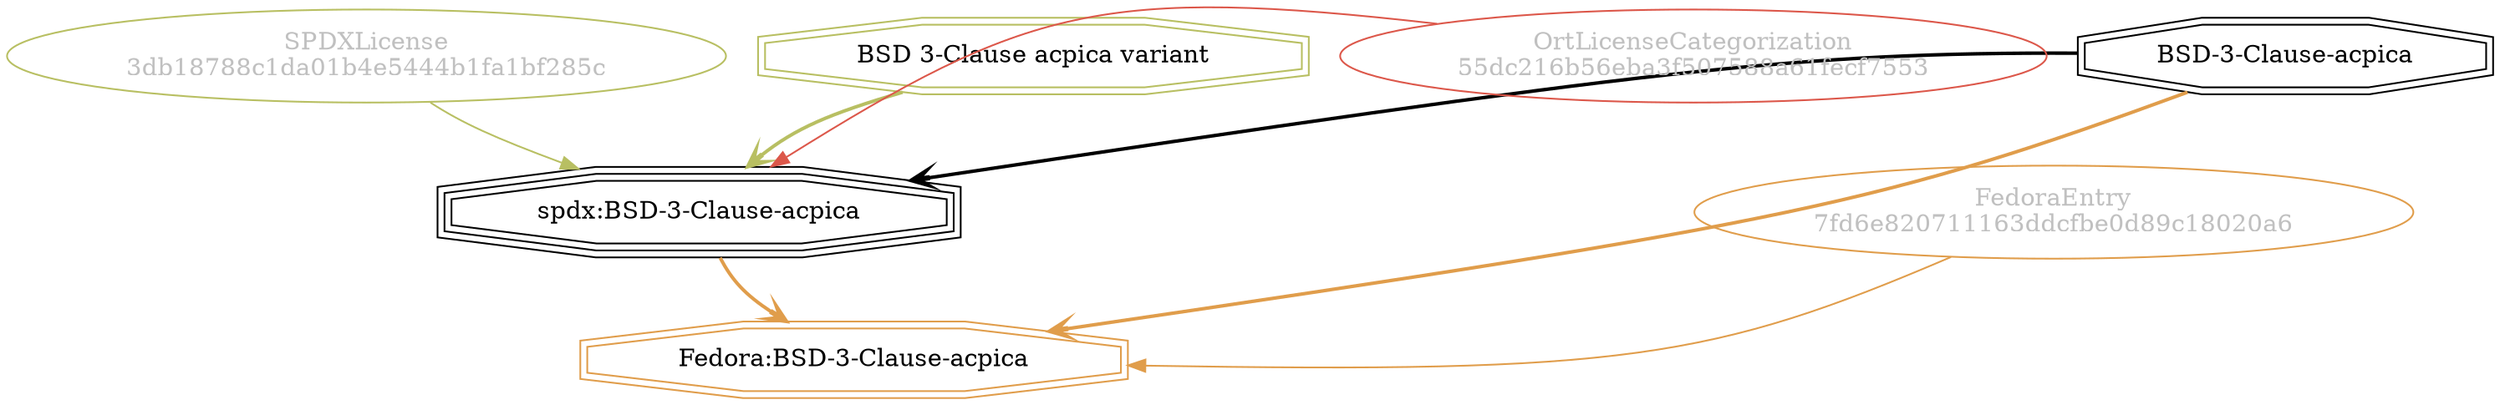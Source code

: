 strict digraph {
    node [shape=box];
    graph [splines=curved];
    504 [label="SPDXLicense\n3db18788c1da01b4e5444b1fa1bf285c"
        ,fontcolor=gray
        ,color="#b8bf62"
        ,fillcolor="beige;1"
        ,shape=ellipse];
    505 [label="spdx:BSD-3-Clause-acpica"
        ,shape=tripleoctagon];
    506 [label="BSD-3-Clause-acpica"
        ,shape=doubleoctagon];
    507 [label="BSD 3-Clause acpica variant"
        ,color="#b8bf62"
        ,shape=doubleoctagon];
    5973 [label="FedoraEntry\n7fd6e820711163ddcfbe0d89c18020a6"
         ,fontcolor=gray
         ,color="#e09d4b"
         ,fillcolor="beige;1"
         ,shape=ellipse];
    5974 [label="Fedora:BSD-3-Clause-acpica"
         ,color="#e09d4b"
         ,shape=doubleoctagon];
    28631 [label="OrtLicenseCategorization\n55dc216b56eba3f507588a61fecf7553"
          ,fontcolor=gray
          ,color="#dc574a"
          ,fillcolor="beige;1"
          ,shape=ellipse];
    504 -> 505 [weight=0.5
               ,color="#b8bf62"];
    505 -> 5974 [style=bold
                ,arrowhead=vee
                ,weight=0.7
                ,color="#e09d4b"];
    506 -> 505 [style=bold
               ,arrowhead=vee
               ,weight=0.7];
    506 -> 5974 [style=bold
                ,arrowhead=vee
                ,weight=0.7
                ,color="#e09d4b"];
    507 -> 505 [style=bold
               ,arrowhead=vee
               ,weight=0.7
               ,color="#b8bf62"];
    5973 -> 5974 [weight=0.5
                 ,color="#e09d4b"];
    28631 -> 505 [weight=0.5
                 ,color="#dc574a"];
}
